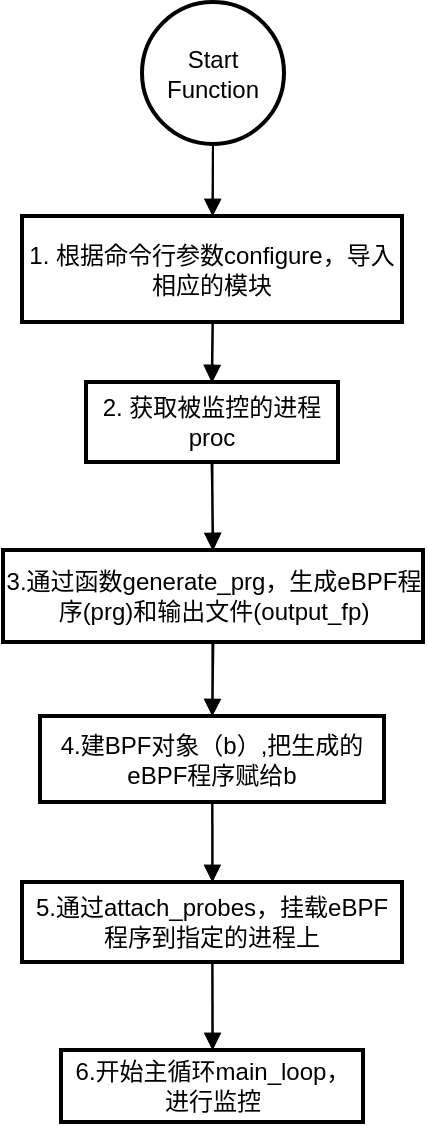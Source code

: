 <mxfile version="21.5.2" type="github">
  <diagram name="第 1 页" id="3nX2BSyTHCfL3Wa8FLLo">
    <mxGraphModel dx="1235" dy="636" grid="1" gridSize="10" guides="1" tooltips="1" connect="1" arrows="1" fold="1" page="1" pageScale="1" pageWidth="827" pageHeight="1169" math="0" shadow="0">
      <root>
        <mxCell id="0" />
        <mxCell id="1" parent="0" />
        <mxCell id="h7UFg-lYE6FMvcC_o7Jn-2" value="1. Import Modules" style="whiteSpace=wrap;strokeWidth=2;" vertex="1" parent="1">
          <mxGeometry x="50" y="187" width="144" height="33" as="geometry" />
        </mxCell>
        <mxCell id="h7UFg-lYE6FMvcC_o7Jn-3" value="2. Get Process" style="whiteSpace=wrap;strokeWidth=2;" vertex="1" parent="1">
          <mxGeometry x="64" y="270" width="117" height="33" as="geometry" />
        </mxCell>
        <mxCell id="h7UFg-lYE6FMvcC_o7Jn-4" value="3. Generate eBPF Program" style="whiteSpace=wrap;strokeWidth=2;" vertex="1" parent="1">
          <mxGeometry x="20" y="354" width="204" height="33" as="geometry" />
        </mxCell>
        <mxCell id="h7UFg-lYE6FMvcC_o7Jn-5" value="4. Create BPF Object" style="whiteSpace=wrap;strokeWidth=2;" vertex="1" parent="1">
          <mxGeometry x="38" y="437" width="168" height="33" as="geometry" />
        </mxCell>
        <mxCell id="h7UFg-lYE6FMvcC_o7Jn-6" value="5. Attach eBPF Program" style="whiteSpace=wrap;strokeWidth=2;" vertex="1" parent="1">
          <mxGeometry x="30" y="520" width="184" height="33" as="geometry" />
        </mxCell>
        <mxCell id="h7UFg-lYE6FMvcC_o7Jn-7" value="6. Start Main Loop" style="whiteSpace=wrap;strokeWidth=2;" vertex="1" parent="1">
          <mxGeometry x="49" y="604" width="146" height="33" as="geometry" />
        </mxCell>
        <mxCell id="h7UFg-lYE6FMvcC_o7Jn-8" value="" style="curved=1;startArrow=none;endArrow=block;exitX=0.498;exitY=0.999;entryX=0.502;entryY=-0.004;rounded=0;" edge="1" parent="1" target="h7UFg-lYE6FMvcC_o7Jn-2">
          <mxGeometry relative="1" as="geometry">
            <Array as="points" />
            <mxPoint x="122.5" y="137" as="sourcePoint" />
          </mxGeometry>
        </mxCell>
        <mxCell id="h7UFg-lYE6FMvcC_o7Jn-9" value="" style="curved=1;startArrow=none;endArrow=block;exitX=0.502;exitY=1.008;entryX=0.498;entryY=0.008;rounded=0;" edge="1" parent="1" source="h7UFg-lYE6FMvcC_o7Jn-2" target="h7UFg-lYE6FMvcC_o7Jn-3">
          <mxGeometry relative="1" as="geometry">
            <Array as="points" />
          </mxGeometry>
        </mxCell>
        <mxCell id="h7UFg-lYE6FMvcC_o7Jn-10" value="" style="curved=1;startArrow=none;endArrow=block;exitX=0.498;exitY=1.02;entryX=0.501;entryY=-0.01;rounded=0;" edge="1" parent="1" source="h7UFg-lYE6FMvcC_o7Jn-3" target="h7UFg-lYE6FMvcC_o7Jn-4">
          <mxGeometry relative="1" as="geometry">
            <Array as="points" />
          </mxGeometry>
        </mxCell>
        <mxCell id="h7UFg-lYE6FMvcC_o7Jn-11" value="" style="curved=1;startArrow=none;endArrow=block;exitX=0.501;exitY=1.002;entryX=0.501;entryY=0.002;rounded=0;" edge="1" parent="1" source="h7UFg-lYE6FMvcC_o7Jn-4" target="h7UFg-lYE6FMvcC_o7Jn-5">
          <mxGeometry relative="1" as="geometry">
            <Array as="points" />
          </mxGeometry>
        </mxCell>
        <mxCell id="h7UFg-lYE6FMvcC_o7Jn-12" value="" style="curved=1;startArrow=none;endArrow=block;exitX=0.501;exitY=1.014;entryX=0.501;entryY=0.014;rounded=0;" edge="1" parent="1" source="h7UFg-lYE6FMvcC_o7Jn-5" target="h7UFg-lYE6FMvcC_o7Jn-6">
          <mxGeometry relative="1" as="geometry">
            <Array as="points" />
          </mxGeometry>
        </mxCell>
        <mxCell id="h7UFg-lYE6FMvcC_o7Jn-13" value="" style="curved=1;startArrow=none;endArrow=block;exitX=0.501;exitY=1.027;entryX=0.502;entryY=-0.004;rounded=0;" edge="1" parent="1" source="h7UFg-lYE6FMvcC_o7Jn-6" target="h7UFg-lYE6FMvcC_o7Jn-7">
          <mxGeometry relative="1" as="geometry">
            <Array as="points" />
          </mxGeometry>
        </mxCell>
        <mxCell id="h7UFg-lYE6FMvcC_o7Jn-14" value="Start Function" style="ellipse;aspect=fixed;strokeWidth=2;whiteSpace=wrap;" vertex="1" parent="1">
          <mxGeometry x="87" y="80" width="71" height="71" as="geometry" />
        </mxCell>
        <mxCell id="h7UFg-lYE6FMvcC_o7Jn-15" value="1. 根据命令行参数configure，导入相应的模块" style="whiteSpace=wrap;strokeWidth=2;" vertex="1" parent="1">
          <mxGeometry x="27" y="187" width="190" height="53" as="geometry" />
        </mxCell>
        <mxCell id="h7UFg-lYE6FMvcC_o7Jn-16" value="2. 获取被监控的进程proc" style="whiteSpace=wrap;strokeWidth=2;" vertex="1" parent="1">
          <mxGeometry x="59" y="270" width="126" height="40" as="geometry" />
        </mxCell>
        <mxCell id="h7UFg-lYE6FMvcC_o7Jn-17" value="3.通过函数generate_prg，生成eBPF程序(prg)和输出文件(output_fp)" style="whiteSpace=wrap;strokeWidth=2;" vertex="1" parent="1">
          <mxGeometry x="17.5" y="354" width="210" height="46" as="geometry" />
        </mxCell>
        <mxCell id="h7UFg-lYE6FMvcC_o7Jn-18" value="4.建BPF对象（b）,把生成的eBPF程序赋给b" style="whiteSpace=wrap;strokeWidth=2;" vertex="1" parent="1">
          <mxGeometry x="36" y="437" width="172" height="43" as="geometry" />
        </mxCell>
        <mxCell id="h7UFg-lYE6FMvcC_o7Jn-19" value="5.通过attach_probes，挂载eBPF程序到指定的进程上" style="whiteSpace=wrap;strokeWidth=2;" vertex="1" parent="1">
          <mxGeometry x="27" y="520" width="190" height="40" as="geometry" />
        </mxCell>
        <mxCell id="h7UFg-lYE6FMvcC_o7Jn-20" value="6.开始主循环main_loop，进行监控 " style="whiteSpace=wrap;strokeWidth=2;" vertex="1" parent="1">
          <mxGeometry x="46.5" y="604" width="151" height="36" as="geometry" />
        </mxCell>
        <mxCell id="h7UFg-lYE6FMvcC_o7Jn-21" value="" style="curved=1;startArrow=none;endArrow=block;exitX=0.498;exitY=0.999;entryX=0.502;entryY=-0.004;rounded=0;" edge="1" parent="1" source="h7UFg-lYE6FMvcC_o7Jn-14" target="h7UFg-lYE6FMvcC_o7Jn-15">
          <mxGeometry relative="1" as="geometry">
            <Array as="points" />
          </mxGeometry>
        </mxCell>
        <mxCell id="h7UFg-lYE6FMvcC_o7Jn-22" value="" style="curved=1;startArrow=none;endArrow=block;exitX=0.502;exitY=1.008;entryX=0.498;entryY=0.008;rounded=0;" edge="1" parent="1" source="h7UFg-lYE6FMvcC_o7Jn-15" target="h7UFg-lYE6FMvcC_o7Jn-16">
          <mxGeometry relative="1" as="geometry">
            <Array as="points" />
          </mxGeometry>
        </mxCell>
        <mxCell id="h7UFg-lYE6FMvcC_o7Jn-23" value="" style="curved=1;startArrow=none;endArrow=block;exitX=0.498;exitY=1.02;entryX=0.501;entryY=-0.01;rounded=0;" edge="1" parent="1" source="h7UFg-lYE6FMvcC_o7Jn-16" target="h7UFg-lYE6FMvcC_o7Jn-17">
          <mxGeometry relative="1" as="geometry">
            <Array as="points" />
          </mxGeometry>
        </mxCell>
        <mxCell id="h7UFg-lYE6FMvcC_o7Jn-24" value="" style="curved=1;startArrow=none;endArrow=block;exitX=0.501;exitY=1.002;entryX=0.501;entryY=0.002;rounded=0;" edge="1" parent="1" source="h7UFg-lYE6FMvcC_o7Jn-17" target="h7UFg-lYE6FMvcC_o7Jn-18">
          <mxGeometry relative="1" as="geometry">
            <Array as="points" />
          </mxGeometry>
        </mxCell>
        <mxCell id="h7UFg-lYE6FMvcC_o7Jn-25" value="" style="curved=1;startArrow=none;endArrow=block;exitX=0.501;exitY=1.014;entryX=0.501;entryY=0.014;rounded=0;" edge="1" parent="1" source="h7UFg-lYE6FMvcC_o7Jn-18" target="h7UFg-lYE6FMvcC_o7Jn-19">
          <mxGeometry relative="1" as="geometry">
            <Array as="points" />
          </mxGeometry>
        </mxCell>
        <mxCell id="h7UFg-lYE6FMvcC_o7Jn-26" value="" style="curved=1;startArrow=none;endArrow=block;exitX=0.501;exitY=1.027;entryX=0.502;entryY=-0.004;rounded=0;" edge="1" parent="1" source="h7UFg-lYE6FMvcC_o7Jn-19" target="h7UFg-lYE6FMvcC_o7Jn-20">
          <mxGeometry relative="1" as="geometry">
            <Array as="points" />
          </mxGeometry>
        </mxCell>
      </root>
    </mxGraphModel>
  </diagram>
</mxfile>
